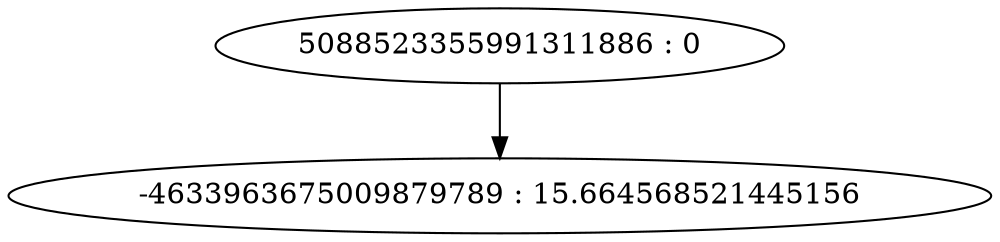 digraph "plots/tree_3.dot" {
	0 [label="5088523355991311886 : 0"]
	1 [label="-4633963675009879789 : 15.664568521445156"]
	0 -> 1
}

